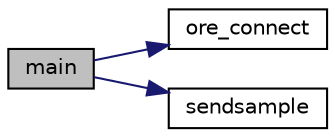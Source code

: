 digraph "main"
{
  edge [fontname="Helvetica",fontsize="10",labelfontname="Helvetica",labelfontsize="10"];
  node [fontname="Helvetica",fontsize="10",shape=record];
  rankdir="LR";
  Node1 [label="main",height=0.2,width=0.4,color="black", fillcolor="grey75", style="filled", fontcolor="black"];
  Node1 -> Node2 [color="midnightblue",fontsize="10",style="solid",fontname="Helvetica"];
  Node2 [label="ore_connect",height=0.2,width=0.4,color="black", fillcolor="white", style="filled",URL="$douga__cap__kaihen1_8c.html#a635586f43c5ade058ce950030997380c",tooltip="接続ソケット作成 "];
  Node1 -> Node3 [color="midnightblue",fontsize="10",style="solid",fontname="Helvetica"];
  Node3 [label="sendsample",height=0.2,width=0.4,color="black", fillcolor="white", style="filled",URL="$douga__cap__kaihen1_8c.html#a23848e7831d5ea0ed92d172f829cdd70",tooltip="メインロジック部分 "];
}
